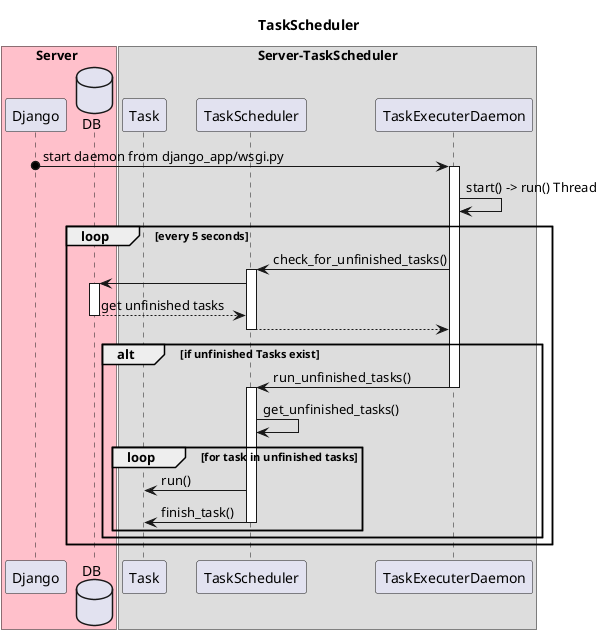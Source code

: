 @startuml
title TaskScheduler

box Server #pink
    participant Django
    database DB
end box
box Server-TaskScheduler
    participant Task
    participant TaskScheduler
    participant TaskExecuterDaemon
end box

Django o-> TaskExecuterDaemon: start daemon from django_app/wsgi.py
activate TaskExecuterDaemon
TaskExecuterDaemon -> TaskExecuterDaemon : start() -> run() Thread

loop every 5 seconds
    TaskExecuterDaemon -> TaskScheduler: check_for_unfinished_tasks()
    activate TaskScheduler
        TaskScheduler -> DB
        activate DB
            DB --> TaskScheduler: get unfinished tasks
        deactivate DB
        TaskScheduler --> TaskExecuterDaemon
    deactivate TaskScheduler

    alt if unfinished Tasks exist
        TaskExecuterDaemon -> TaskScheduler: run_unfinished_tasks()
        deactivate TaskExecuterDaemon
        activate TaskScheduler
            TaskScheduler -> TaskScheduler: get_unfinished_tasks()
            loop for task in unfinished tasks
                TaskScheduler -> Task: run()
                TaskScheduler -> Task: finish_task()
                deactivate TaskScheduler
            end
    end
end

@enduml